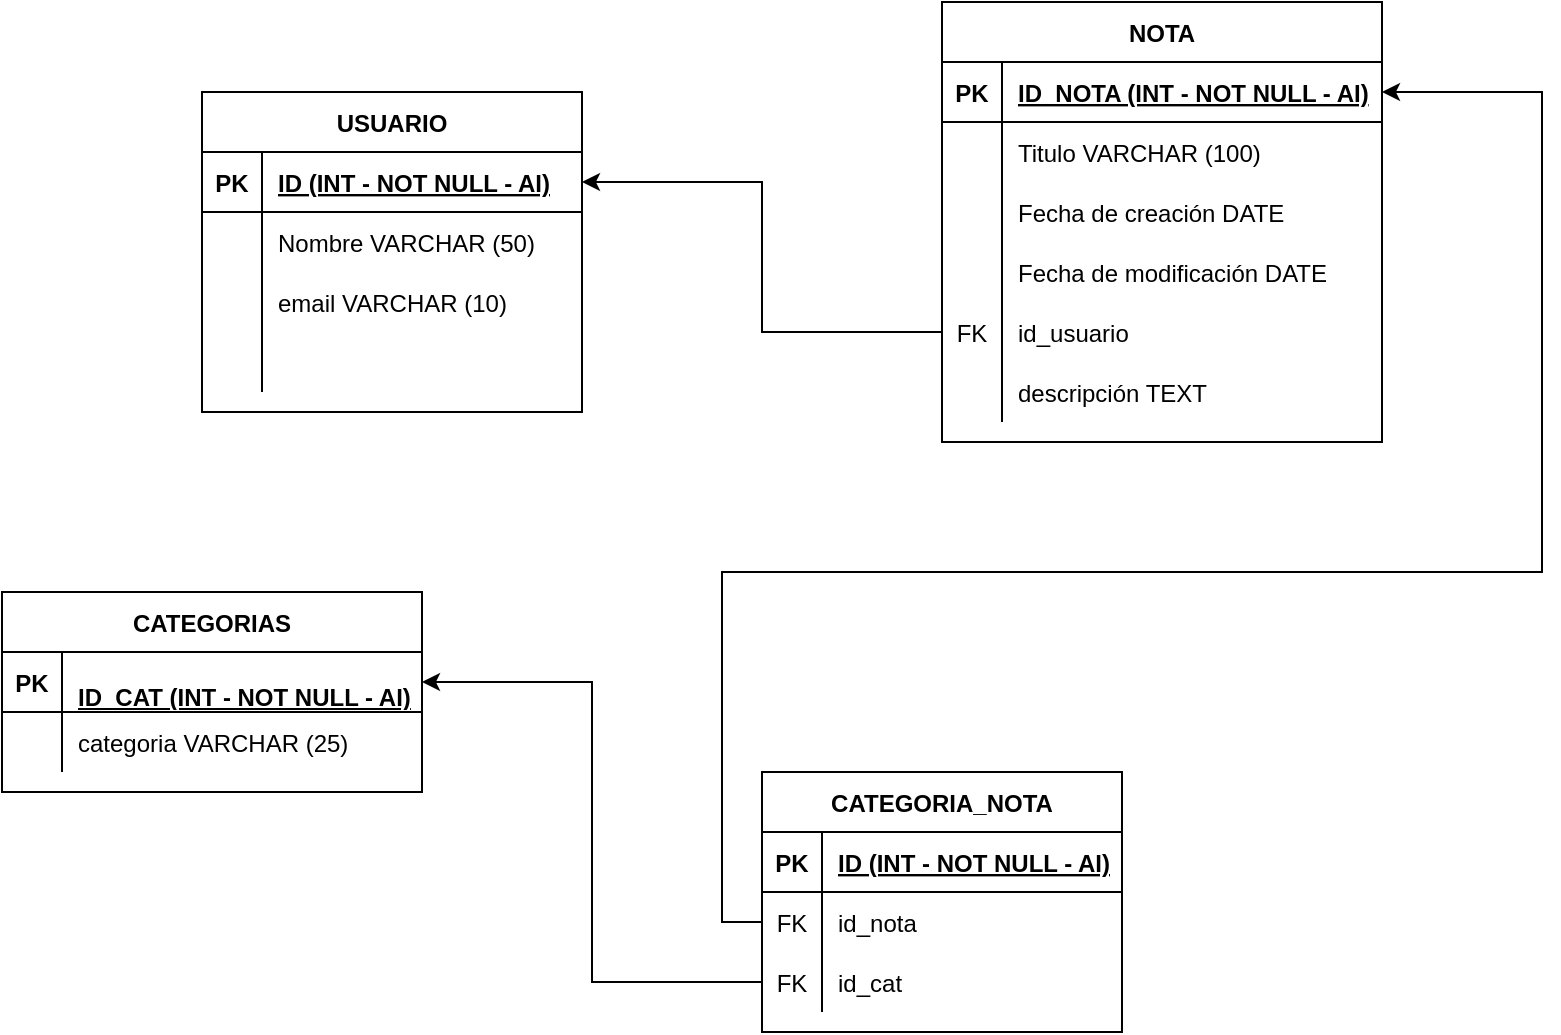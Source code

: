 <mxfile version="14.8.1" type="device"><diagram id="R2lEEEUBdFMjLlhIrx00" name="Page-1"><mxGraphModel dx="2307" dy="1102" grid="1" gridSize="10" guides="1" tooltips="1" connect="1" arrows="1" fold="1" page="1" pageScale="1" pageWidth="850" pageHeight="1100" math="0" shadow="0" extFonts="Permanent Marker^https://fonts.googleapis.com/css?family=Permanent+Marker"><root><mxCell id="0"/><mxCell id="1" parent="0"/><mxCell id="Zeam1aUeuVkiJC3qSy6M-54" value="USUARIO" style="shape=table;startSize=30;container=1;collapsible=1;childLayout=tableLayout;fixedRows=1;rowLines=0;fontStyle=1;align=center;resizeLast=1;" parent="1" vertex="1"><mxGeometry x="110" y="80" width="190" height="160" as="geometry"/></mxCell><mxCell id="Zeam1aUeuVkiJC3qSy6M-55" value="" style="shape=partialRectangle;collapsible=0;dropTarget=0;pointerEvents=0;fillColor=none;top=0;left=0;bottom=1;right=0;points=[[0,0.5],[1,0.5]];portConstraint=eastwest;" parent="Zeam1aUeuVkiJC3qSy6M-54" vertex="1"><mxGeometry y="30" width="190" height="30" as="geometry"/></mxCell><mxCell id="Zeam1aUeuVkiJC3qSy6M-56" value="PK" style="shape=partialRectangle;connectable=0;fillColor=none;top=0;left=0;bottom=0;right=0;fontStyle=1;overflow=hidden;" parent="Zeam1aUeuVkiJC3qSy6M-55" vertex="1"><mxGeometry width="30" height="30" as="geometry"/></mxCell><mxCell id="Zeam1aUeuVkiJC3qSy6M-57" value="ID (INT - NOT NULL - AI)" style="shape=partialRectangle;connectable=0;fillColor=none;top=0;left=0;bottom=0;right=0;align=left;spacingLeft=6;fontStyle=5;overflow=hidden;" parent="Zeam1aUeuVkiJC3qSy6M-55" vertex="1"><mxGeometry x="30" width="160" height="30" as="geometry"/></mxCell><mxCell id="Zeam1aUeuVkiJC3qSy6M-58" value="" style="shape=partialRectangle;collapsible=0;dropTarget=0;pointerEvents=0;fillColor=none;top=0;left=0;bottom=0;right=0;points=[[0,0.5],[1,0.5]];portConstraint=eastwest;" parent="Zeam1aUeuVkiJC3qSy6M-54" vertex="1"><mxGeometry y="60" width="190" height="30" as="geometry"/></mxCell><mxCell id="Zeam1aUeuVkiJC3qSy6M-59" value="" style="shape=partialRectangle;connectable=0;fillColor=none;top=0;left=0;bottom=0;right=0;editable=1;overflow=hidden;" parent="Zeam1aUeuVkiJC3qSy6M-58" vertex="1"><mxGeometry width="30" height="30" as="geometry"/></mxCell><mxCell id="Zeam1aUeuVkiJC3qSy6M-60" value="Nombre VARCHAR (50)" style="shape=partialRectangle;connectable=0;fillColor=none;top=0;left=0;bottom=0;right=0;align=left;spacingLeft=6;overflow=hidden;" parent="Zeam1aUeuVkiJC3qSy6M-58" vertex="1"><mxGeometry x="30" width="160" height="30" as="geometry"/></mxCell><mxCell id="Zeam1aUeuVkiJC3qSy6M-61" value="" style="shape=partialRectangle;collapsible=0;dropTarget=0;pointerEvents=0;fillColor=none;top=0;left=0;bottom=0;right=0;points=[[0,0.5],[1,0.5]];portConstraint=eastwest;" parent="Zeam1aUeuVkiJC3qSy6M-54" vertex="1"><mxGeometry y="90" width="190" height="30" as="geometry"/></mxCell><mxCell id="Zeam1aUeuVkiJC3qSy6M-62" value="" style="shape=partialRectangle;connectable=0;fillColor=none;top=0;left=0;bottom=0;right=0;editable=1;overflow=hidden;" parent="Zeam1aUeuVkiJC3qSy6M-61" vertex="1"><mxGeometry width="30" height="30" as="geometry"/></mxCell><mxCell id="Zeam1aUeuVkiJC3qSy6M-63" value="email VARCHAR (10)" style="shape=partialRectangle;connectable=0;fillColor=none;top=0;left=0;bottom=0;right=0;align=left;spacingLeft=6;overflow=hidden;" parent="Zeam1aUeuVkiJC3qSy6M-61" vertex="1"><mxGeometry x="30" width="160" height="30" as="geometry"/></mxCell><mxCell id="Zeam1aUeuVkiJC3qSy6M-64" value="" style="shape=partialRectangle;collapsible=0;dropTarget=0;pointerEvents=0;fillColor=none;top=0;left=0;bottom=0;right=0;points=[[0,0.5],[1,0.5]];portConstraint=eastwest;" parent="Zeam1aUeuVkiJC3qSy6M-54" vertex="1"><mxGeometry y="120" width="190" height="30" as="geometry"/></mxCell><mxCell id="Zeam1aUeuVkiJC3qSy6M-65" value="" style="shape=partialRectangle;connectable=0;fillColor=none;top=0;left=0;bottom=0;right=0;editable=1;overflow=hidden;" parent="Zeam1aUeuVkiJC3qSy6M-64" vertex="1"><mxGeometry width="30" height="30" as="geometry"/></mxCell><mxCell id="Zeam1aUeuVkiJC3qSy6M-66" value="" style="shape=partialRectangle;connectable=0;fillColor=none;top=0;left=0;bottom=0;right=0;align=left;spacingLeft=6;overflow=hidden;" parent="Zeam1aUeuVkiJC3qSy6M-64" vertex="1"><mxGeometry x="30" width="160" height="30" as="geometry"/></mxCell><mxCell id="Zeam1aUeuVkiJC3qSy6M-67" value="NOTA" style="shape=table;startSize=30;container=1;collapsible=1;childLayout=tableLayout;fixedRows=1;rowLines=0;fontStyle=1;align=center;resizeLast=1;" parent="1" vertex="1"><mxGeometry x="480" y="35" width="220" height="220" as="geometry"><mxRectangle x="500" y="70" width="70" height="30" as="alternateBounds"/></mxGeometry></mxCell><mxCell id="Zeam1aUeuVkiJC3qSy6M-68" value="" style="shape=partialRectangle;collapsible=0;dropTarget=0;pointerEvents=0;fillColor=none;top=0;left=0;bottom=1;right=0;points=[[0,0.5],[1,0.5]];portConstraint=eastwest;" parent="Zeam1aUeuVkiJC3qSy6M-67" vertex="1"><mxGeometry y="30" width="220" height="30" as="geometry"/></mxCell><mxCell id="Zeam1aUeuVkiJC3qSy6M-69" value="PK" style="shape=partialRectangle;connectable=0;fillColor=none;top=0;left=0;bottom=0;right=0;fontStyle=1;overflow=hidden;" parent="Zeam1aUeuVkiJC3qSy6M-68" vertex="1"><mxGeometry width="30" height="30" as="geometry"/></mxCell><mxCell id="Zeam1aUeuVkiJC3qSy6M-70" value="ID_NOTA (INT - NOT NULL - AI)" style="shape=partialRectangle;connectable=0;fillColor=none;top=0;left=0;bottom=0;right=0;align=left;spacingLeft=6;fontStyle=5;overflow=hidden;" parent="Zeam1aUeuVkiJC3qSy6M-68" vertex="1"><mxGeometry x="30" width="190" height="30" as="geometry"/></mxCell><mxCell id="Zeam1aUeuVkiJC3qSy6M-71" value="" style="shape=partialRectangle;collapsible=0;dropTarget=0;pointerEvents=0;fillColor=none;top=0;left=0;bottom=0;right=0;points=[[0,0.5],[1,0.5]];portConstraint=eastwest;" parent="Zeam1aUeuVkiJC3qSy6M-67" vertex="1"><mxGeometry y="60" width="220" height="30" as="geometry"/></mxCell><mxCell id="Zeam1aUeuVkiJC3qSy6M-72" value="" style="shape=partialRectangle;connectable=0;fillColor=none;top=0;left=0;bottom=0;right=0;editable=1;overflow=hidden;" parent="Zeam1aUeuVkiJC3qSy6M-71" vertex="1"><mxGeometry width="30" height="30" as="geometry"/></mxCell><mxCell id="Zeam1aUeuVkiJC3qSy6M-73" value="Titulo VARCHAR (100)" style="shape=partialRectangle;connectable=0;fillColor=none;top=0;left=0;bottom=0;right=0;align=left;spacingLeft=6;overflow=hidden;" parent="Zeam1aUeuVkiJC3qSy6M-71" vertex="1"><mxGeometry x="30" width="190" height="30" as="geometry"/></mxCell><mxCell id="Zeam1aUeuVkiJC3qSy6M-74" value="" style="shape=partialRectangle;collapsible=0;dropTarget=0;pointerEvents=0;fillColor=none;top=0;left=0;bottom=0;right=0;points=[[0,0.5],[1,0.5]];portConstraint=eastwest;" parent="Zeam1aUeuVkiJC3qSy6M-67" vertex="1"><mxGeometry y="90" width="220" height="30" as="geometry"/></mxCell><mxCell id="Zeam1aUeuVkiJC3qSy6M-75" value="" style="shape=partialRectangle;connectable=0;fillColor=none;top=0;left=0;bottom=0;right=0;editable=1;overflow=hidden;" parent="Zeam1aUeuVkiJC3qSy6M-74" vertex="1"><mxGeometry width="30" height="30" as="geometry"/></mxCell><mxCell id="Zeam1aUeuVkiJC3qSy6M-76" value="Fecha de creación DATE" style="shape=partialRectangle;connectable=0;fillColor=none;top=0;left=0;bottom=0;right=0;align=left;spacingLeft=6;overflow=hidden;" parent="Zeam1aUeuVkiJC3qSy6M-74" vertex="1"><mxGeometry x="30" width="190" height="30" as="geometry"/></mxCell><mxCell id="Zeam1aUeuVkiJC3qSy6M-77" value="" style="shape=partialRectangle;collapsible=0;dropTarget=0;pointerEvents=0;fillColor=none;top=0;left=0;bottom=0;right=0;points=[[0,0.5],[1,0.5]];portConstraint=eastwest;" parent="Zeam1aUeuVkiJC3qSy6M-67" vertex="1"><mxGeometry y="120" width="220" height="30" as="geometry"/></mxCell><mxCell id="Zeam1aUeuVkiJC3qSy6M-78" value="" style="shape=partialRectangle;connectable=0;fillColor=none;top=0;left=0;bottom=0;right=0;editable=1;overflow=hidden;" parent="Zeam1aUeuVkiJC3qSy6M-77" vertex="1"><mxGeometry width="30" height="30" as="geometry"/></mxCell><mxCell id="Zeam1aUeuVkiJC3qSy6M-79" value="Fecha de modificación DATE" style="shape=partialRectangle;connectable=0;fillColor=none;top=0;left=0;bottom=0;right=0;align=left;spacingLeft=6;overflow=hidden;" parent="Zeam1aUeuVkiJC3qSy6M-77" vertex="1"><mxGeometry x="30" width="190" height="30" as="geometry"/></mxCell><mxCell id="Zeam1aUeuVkiJC3qSy6M-80" style="shape=partialRectangle;collapsible=0;dropTarget=0;pointerEvents=0;fillColor=none;top=0;left=0;bottom=0;right=0;points=[[0,0.5],[1,0.5]];portConstraint=eastwest;" parent="Zeam1aUeuVkiJC3qSy6M-67" vertex="1"><mxGeometry y="150" width="220" height="30" as="geometry"/></mxCell><mxCell id="Zeam1aUeuVkiJC3qSy6M-81" value="FK" style="shape=partialRectangle;connectable=0;fillColor=none;top=0;left=0;bottom=0;right=0;editable=1;overflow=hidden;" parent="Zeam1aUeuVkiJC3qSy6M-80" vertex="1"><mxGeometry width="30" height="30" as="geometry"/></mxCell><mxCell id="Zeam1aUeuVkiJC3qSy6M-82" value="id_usuario" style="shape=partialRectangle;connectable=0;fillColor=none;top=0;left=0;bottom=0;right=0;align=left;spacingLeft=6;overflow=hidden;" parent="Zeam1aUeuVkiJC3qSy6M-80" vertex="1"><mxGeometry x="30" width="190" height="30" as="geometry"/></mxCell><mxCell id="Zeam1aUeuVkiJC3qSy6M-83" style="shape=partialRectangle;collapsible=0;dropTarget=0;pointerEvents=0;fillColor=none;top=0;left=0;bottom=0;right=0;points=[[0,0.5],[1,0.5]];portConstraint=eastwest;" parent="Zeam1aUeuVkiJC3qSy6M-67" vertex="1"><mxGeometry y="180" width="220" height="30" as="geometry"/></mxCell><mxCell id="Zeam1aUeuVkiJC3qSy6M-84" value="" style="shape=partialRectangle;connectable=0;fillColor=none;top=0;left=0;bottom=0;right=0;editable=1;overflow=hidden;" parent="Zeam1aUeuVkiJC3qSy6M-83" vertex="1"><mxGeometry width="30" height="30" as="geometry"/></mxCell><mxCell id="Zeam1aUeuVkiJC3qSy6M-85" value="descripción TEXT" style="shape=partialRectangle;connectable=0;fillColor=none;top=0;left=0;bottom=0;right=0;align=left;spacingLeft=6;overflow=hidden;" parent="Zeam1aUeuVkiJC3qSy6M-83" vertex="1"><mxGeometry x="30" width="190" height="30" as="geometry"/></mxCell><mxCell id="Zeam1aUeuVkiJC3qSy6M-86" style="edgeStyle=orthogonalEdgeStyle;rounded=0;orthogonalLoop=1;jettySize=auto;html=1;exitX=0;exitY=0.5;exitDx=0;exitDy=0;entryX=1;entryY=0.5;entryDx=0;entryDy=0;" parent="1" source="Zeam1aUeuVkiJC3qSy6M-80" target="Zeam1aUeuVkiJC3qSy6M-55" edge="1"><mxGeometry relative="1" as="geometry"/></mxCell><mxCell id="Zeam1aUeuVkiJC3qSy6M-87" value="CATEGORIAS" style="shape=table;startSize=30;container=1;collapsible=1;childLayout=tableLayout;fixedRows=1;rowLines=0;fontStyle=1;align=center;resizeLast=1;" parent="1" vertex="1"><mxGeometry x="10" y="330" width="210" height="100" as="geometry"/></mxCell><mxCell id="Zeam1aUeuVkiJC3qSy6M-88" value="" style="shape=partialRectangle;collapsible=0;dropTarget=0;pointerEvents=0;fillColor=none;top=0;left=0;bottom=1;right=0;points=[[0,0.5],[1,0.5]];portConstraint=eastwest;" parent="Zeam1aUeuVkiJC3qSy6M-87" vertex="1"><mxGeometry y="30" width="210" height="30" as="geometry"/></mxCell><mxCell id="Zeam1aUeuVkiJC3qSy6M-89" value="PK" style="shape=partialRectangle;connectable=0;fillColor=none;top=0;left=0;bottom=0;right=0;fontStyle=1;overflow=hidden;" parent="Zeam1aUeuVkiJC3qSy6M-88" vertex="1"><mxGeometry width="30" height="30" as="geometry"/></mxCell><mxCell id="Zeam1aUeuVkiJC3qSy6M-90" value="&#xA;ID_CAT (INT - NOT NULL - AI)&#xA;&#xA;" style="shape=partialRectangle;connectable=0;fillColor=none;top=0;left=0;bottom=0;right=0;align=left;spacingLeft=6;fontStyle=5;overflow=hidden;" parent="Zeam1aUeuVkiJC3qSy6M-88" vertex="1"><mxGeometry x="30" width="180" height="30" as="geometry"/></mxCell><mxCell id="Zeam1aUeuVkiJC3qSy6M-91" value="" style="shape=partialRectangle;collapsible=0;dropTarget=0;pointerEvents=0;fillColor=none;top=0;left=0;bottom=0;right=0;points=[[0,0.5],[1,0.5]];portConstraint=eastwest;" parent="Zeam1aUeuVkiJC3qSy6M-87" vertex="1"><mxGeometry y="60" width="210" height="30" as="geometry"/></mxCell><mxCell id="Zeam1aUeuVkiJC3qSy6M-92" value="" style="shape=partialRectangle;connectable=0;fillColor=none;top=0;left=0;bottom=0;right=0;editable=1;overflow=hidden;" parent="Zeam1aUeuVkiJC3qSy6M-91" vertex="1"><mxGeometry width="30" height="30" as="geometry"/></mxCell><mxCell id="Zeam1aUeuVkiJC3qSy6M-93" value="categoria VARCHAR (25)" style="shape=partialRectangle;connectable=0;fillColor=none;top=0;left=0;bottom=0;right=0;align=left;spacingLeft=6;overflow=hidden;" parent="Zeam1aUeuVkiJC3qSy6M-91" vertex="1"><mxGeometry x="30" width="180" height="30" as="geometry"/></mxCell><mxCell id="Zeam1aUeuVkiJC3qSy6M-94" value="CATEGORIA_NOTA" style="shape=table;startSize=30;container=1;collapsible=1;childLayout=tableLayout;fixedRows=1;rowLines=0;fontStyle=1;align=center;resizeLast=1;" parent="1" vertex="1"><mxGeometry x="390" y="420" width="180" height="130" as="geometry"/></mxCell><mxCell id="Zeam1aUeuVkiJC3qSy6M-95" value="" style="shape=partialRectangle;collapsible=0;dropTarget=0;pointerEvents=0;fillColor=none;top=0;left=0;bottom=1;right=0;points=[[0,0.5],[1,0.5]];portConstraint=eastwest;" parent="Zeam1aUeuVkiJC3qSy6M-94" vertex="1"><mxGeometry y="30" width="180" height="30" as="geometry"/></mxCell><mxCell id="Zeam1aUeuVkiJC3qSy6M-96" value="PK" style="shape=partialRectangle;connectable=0;fillColor=none;top=0;left=0;bottom=0;right=0;fontStyle=1;overflow=hidden;" parent="Zeam1aUeuVkiJC3qSy6M-95" vertex="1"><mxGeometry width="30" height="30" as="geometry"/></mxCell><mxCell id="Zeam1aUeuVkiJC3qSy6M-97" value="ID (INT - NOT NULL - AI)" style="shape=partialRectangle;connectable=0;fillColor=none;top=0;left=0;bottom=0;right=0;align=left;spacingLeft=6;fontStyle=5;overflow=hidden;" parent="Zeam1aUeuVkiJC3qSy6M-95" vertex="1"><mxGeometry x="30" width="150" height="30" as="geometry"/></mxCell><mxCell id="Zeam1aUeuVkiJC3qSy6M-98" value="" style="shape=partialRectangle;collapsible=0;dropTarget=0;pointerEvents=0;fillColor=none;top=0;left=0;bottom=0;right=0;points=[[0,0.5],[1,0.5]];portConstraint=eastwest;" parent="Zeam1aUeuVkiJC3qSy6M-94" vertex="1"><mxGeometry y="60" width="180" height="30" as="geometry"/></mxCell><mxCell id="Zeam1aUeuVkiJC3qSy6M-99" value="FK" style="shape=partialRectangle;connectable=0;fillColor=none;top=0;left=0;bottom=0;right=0;editable=1;overflow=hidden;" parent="Zeam1aUeuVkiJC3qSy6M-98" vertex="1"><mxGeometry width="30" height="30" as="geometry"/></mxCell><mxCell id="Zeam1aUeuVkiJC3qSy6M-100" value="id_nota" style="shape=partialRectangle;connectable=0;fillColor=none;top=0;left=0;bottom=0;right=0;align=left;spacingLeft=6;overflow=hidden;" parent="Zeam1aUeuVkiJC3qSy6M-98" vertex="1"><mxGeometry x="30" width="150" height="30" as="geometry"/></mxCell><mxCell id="Zeam1aUeuVkiJC3qSy6M-101" value="" style="shape=partialRectangle;collapsible=0;dropTarget=0;pointerEvents=0;fillColor=none;top=0;left=0;bottom=0;right=0;points=[[0,0.5],[1,0.5]];portConstraint=eastwest;" parent="Zeam1aUeuVkiJC3qSy6M-94" vertex="1"><mxGeometry y="90" width="180" height="30" as="geometry"/></mxCell><mxCell id="Zeam1aUeuVkiJC3qSy6M-102" value="FK" style="shape=partialRectangle;connectable=0;fillColor=none;top=0;left=0;bottom=0;right=0;editable=1;overflow=hidden;" parent="Zeam1aUeuVkiJC3qSy6M-101" vertex="1"><mxGeometry width="30" height="30" as="geometry"/></mxCell><mxCell id="Zeam1aUeuVkiJC3qSy6M-103" value="id_cat" style="shape=partialRectangle;connectable=0;fillColor=none;top=0;left=0;bottom=0;right=0;align=left;spacingLeft=6;overflow=hidden;" parent="Zeam1aUeuVkiJC3qSy6M-101" vertex="1"><mxGeometry x="30" width="150" height="30" as="geometry"/></mxCell><mxCell id="Zeam1aUeuVkiJC3qSy6M-104" style="edgeStyle=orthogonalEdgeStyle;rounded=0;orthogonalLoop=1;jettySize=auto;html=1;exitX=0;exitY=0.5;exitDx=0;exitDy=0;entryX=1;entryY=0.5;entryDx=0;entryDy=0;" parent="1" source="Zeam1aUeuVkiJC3qSy6M-101" target="Zeam1aUeuVkiJC3qSy6M-88" edge="1"><mxGeometry relative="1" as="geometry"/></mxCell><mxCell id="Zeam1aUeuVkiJC3qSy6M-105" style="edgeStyle=orthogonalEdgeStyle;rounded=0;orthogonalLoop=1;jettySize=auto;html=1;exitX=0;exitY=0.5;exitDx=0;exitDy=0;entryX=1;entryY=0.5;entryDx=0;entryDy=0;" parent="1" source="Zeam1aUeuVkiJC3qSy6M-98" target="Zeam1aUeuVkiJC3qSy6M-68" edge="1"><mxGeometry relative="1" as="geometry"><Array as="points"><mxPoint x="370" y="495"/><mxPoint x="370" y="320"/><mxPoint x="780" y="320"/><mxPoint x="780" y="80"/></Array></mxGeometry></mxCell></root></mxGraphModel></diagram></mxfile>